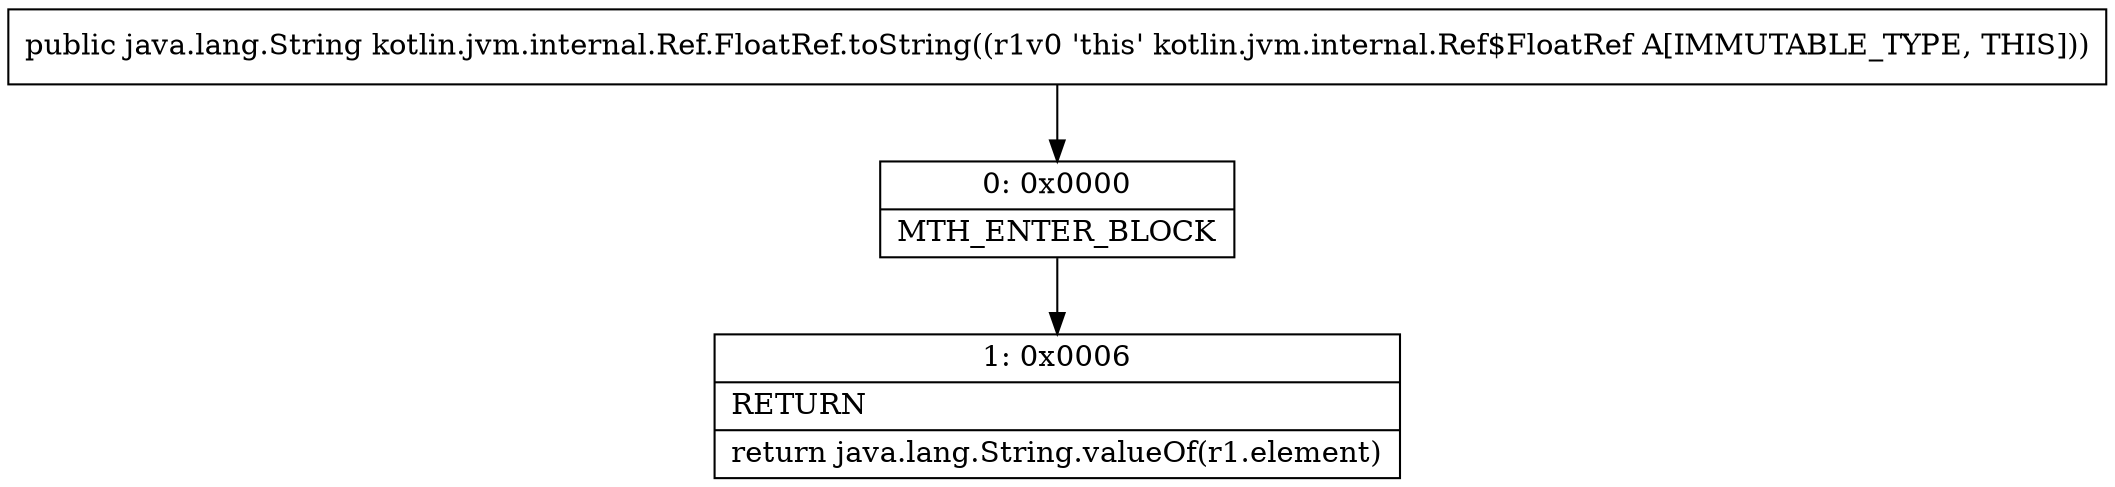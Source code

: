 digraph "CFG forkotlin.jvm.internal.Ref.FloatRef.toString()Ljava\/lang\/String;" {
Node_0 [shape=record,label="{0\:\ 0x0000|MTH_ENTER_BLOCK\l}"];
Node_1 [shape=record,label="{1\:\ 0x0006|RETURN\l|return java.lang.String.valueOf(r1.element)\l}"];
MethodNode[shape=record,label="{public java.lang.String kotlin.jvm.internal.Ref.FloatRef.toString((r1v0 'this' kotlin.jvm.internal.Ref$FloatRef A[IMMUTABLE_TYPE, THIS])) }"];
MethodNode -> Node_0;
Node_0 -> Node_1;
}

